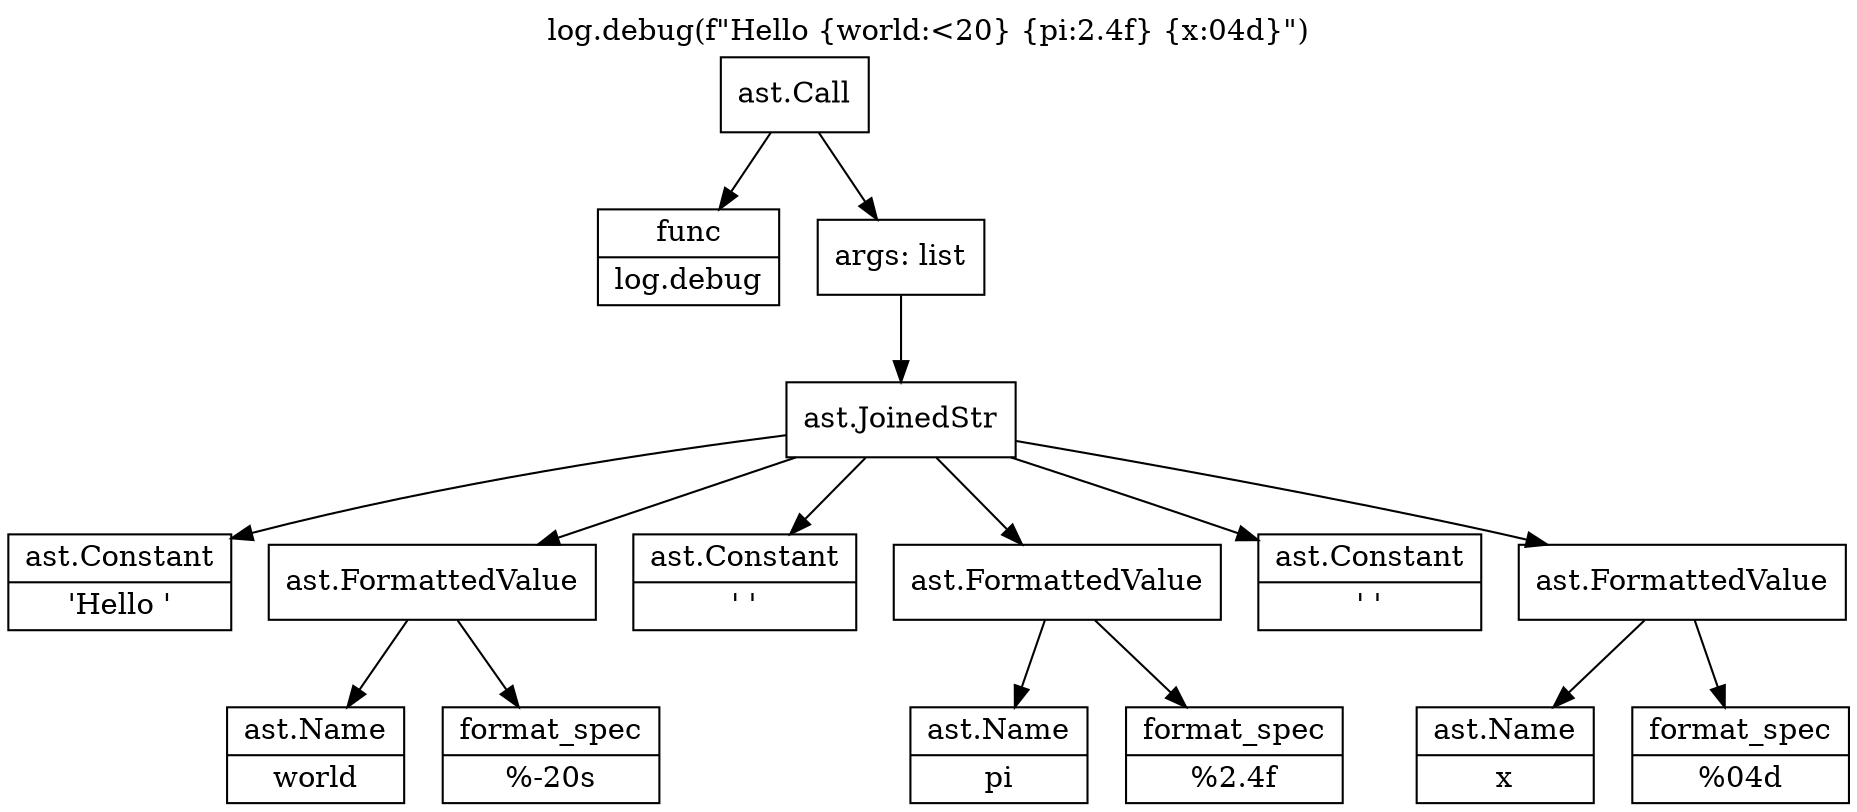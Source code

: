 digraph AST {
	graph [label="log.debug(f\"Hello {world:<20} {pi:2.4f} {x:04d}\")" labelloc=t]
	node [shape=record]
	node_1 [label="ast.Call"]
	node_2 [label="{func|log.debug}"]
	node_3 [label="args: list"]
	node_1 -> node_2
	node_1 -> node_3
	node_4 [label="ast.JoinedStr"]
	node_5 [label="{ast.Constant|'Hello '}"]
	node_4 -> node_5
	node_6 [label="ast.FormattedValue"]
	node_4 -> node_6
	node_7 [label="{ast.Name|world}"]
	node_6 -> node_7
	node_8 [label="{format_spec|%-20s}"]
	node_6 -> node_8
	node_9 [label="{ast.Constant|' '}"]
	node_4 -> node_9
	node_10 [label="ast.FormattedValue"]
	node_4 -> node_10
	node_11 [label="{ast.Name|pi}"]
	node_10 -> node_11
	node_12 [label="{format_spec|%2.4f}"]
	node_10 -> node_12
	node_13 [label="{ast.Constant|' '}"]
	node_4 -> node_13
	node_14 [label="ast.FormattedValue"]
	node_4 -> node_14
	node_15 [label="{ast.Name|x}"]
	node_14 -> node_15
	node_16 [label="{format_spec|%04d}"]
	node_14 -> node_16
	node_3 -> node_4
}
